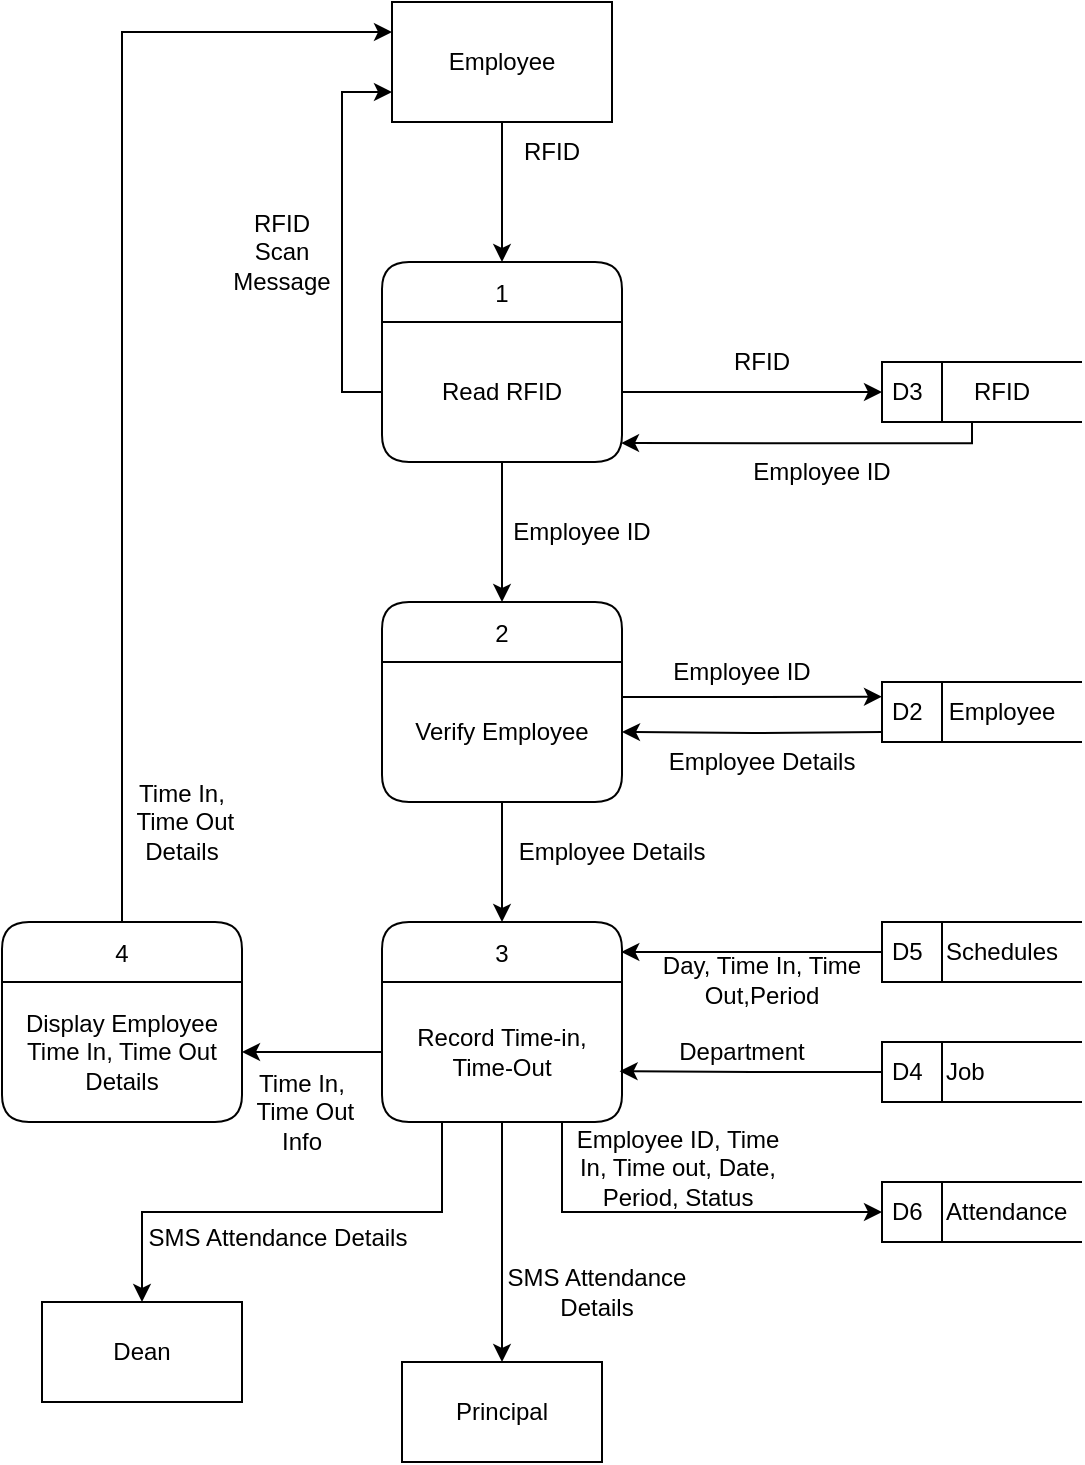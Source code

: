 <mxfile version="24.4.0" type="device">
  <diagram name="Page-1" id="wP7TjziPN8SRsajF3Nr2">
    <mxGraphModel dx="880" dy="532" grid="1" gridSize="10" guides="1" tooltips="1" connect="1" arrows="1" fold="1" page="1" pageScale="1" pageWidth="1100" pageHeight="850" math="0" shadow="0">
      <root>
        <mxCell id="0" />
        <mxCell id="1" parent="0" />
        <mxCell id="U69fvWwtTnnsviivQkim-1" value="RFID" style="text;html=1;align=center;verticalAlign=middle;whiteSpace=wrap;rounded=0;" parent="1" vertex="1">
          <mxGeometry x="445" y="100" width="60" height="30" as="geometry" />
        </mxCell>
        <mxCell id="U69fvWwtTnnsviivQkim-3" value="1" style="swimlane;fontStyle=0;childLayout=stackLayout;horizontal=1;startSize=30;fillColor=#ffffff;horizontalStack=0;resizeParent=1;resizeParentMax=0;resizeLast=0;collapsible=0;marginBottom=0;swimlaneFillColor=#ffffff;rounded=1;" parent="1" vertex="1">
          <mxGeometry x="390" y="170" width="120" height="100" as="geometry" />
        </mxCell>
        <mxCell id="U69fvWwtTnnsviivQkim-2" value="Read RFID" style="text;html=1;align=center;verticalAlign=middle;whiteSpace=wrap;rounded=0;" parent="U69fvWwtTnnsviivQkim-3" vertex="1">
          <mxGeometry y="30" width="120" height="70" as="geometry" />
        </mxCell>
        <mxCell id="U69fvWwtTnnsviivQkim-5" style="edgeStyle=orthogonalEdgeStyle;rounded=0;orthogonalLoop=1;jettySize=auto;html=1;entryX=0.5;entryY=0;entryDx=0;entryDy=0;" parent="1" source="U69fvWwtTnnsviivQkim-4" target="U69fvWwtTnnsviivQkim-3" edge="1">
          <mxGeometry relative="1" as="geometry" />
        </mxCell>
        <mxCell id="U69fvWwtTnnsviivQkim-4" value="Employee" style="html=1;dashed=0;whiteSpace=wrap;" parent="1" vertex="1">
          <mxGeometry x="395" y="40" width="110" height="60" as="geometry" />
        </mxCell>
        <mxCell id="U69fvWwtTnnsviivQkim-6" value="D3" style="html=1;dashed=0;whiteSpace=wrap;shape=mxgraph.dfd.dataStoreID;align=left;spacingLeft=3;points=[[0,0],[0.5,0],[1,0],[0,0.5],[1,0.5],[0,1],[0.5,1],[1,1]];" parent="1" vertex="1">
          <mxGeometry x="640" y="220" width="100" height="30" as="geometry" />
        </mxCell>
        <mxCell id="U69fvWwtTnnsviivQkim-10" style="edgeStyle=orthogonalEdgeStyle;rounded=0;orthogonalLoop=1;jettySize=auto;html=1;exitX=0.25;exitY=1;exitDx=0;exitDy=0;entryX=0.996;entryY=0.865;entryDx=0;entryDy=0;entryPerimeter=0;" parent="1" source="U69fvWwtTnnsviivQkim-7" target="U69fvWwtTnnsviivQkim-2" edge="1">
          <mxGeometry relative="1" as="geometry">
            <mxPoint x="530" y="260" as="targetPoint" />
            <Array as="points">
              <mxPoint x="685" y="261" />
            </Array>
          </mxGeometry>
        </mxCell>
        <mxCell id="U69fvWwtTnnsviivQkim-7" value="RFID" style="text;html=1;align=center;verticalAlign=middle;whiteSpace=wrap;rounded=0;" parent="1" vertex="1">
          <mxGeometry x="670" y="220" width="60" height="30" as="geometry" />
        </mxCell>
        <mxCell id="U69fvWwtTnnsviivQkim-8" style="edgeStyle=orthogonalEdgeStyle;rounded=0;orthogonalLoop=1;jettySize=auto;html=1;exitX=1;exitY=0.5;exitDx=0;exitDy=0;entryX=0;entryY=0.5;entryDx=0;entryDy=0;" parent="1" source="U69fvWwtTnnsviivQkim-2" target="U69fvWwtTnnsviivQkim-6" edge="1">
          <mxGeometry relative="1" as="geometry" />
        </mxCell>
        <mxCell id="U69fvWwtTnnsviivQkim-9" value="RFID" style="text;html=1;align=center;verticalAlign=middle;whiteSpace=wrap;rounded=0;" parent="1" vertex="1">
          <mxGeometry x="520" y="207.5" width="120" height="25" as="geometry" />
        </mxCell>
        <mxCell id="U69fvWwtTnnsviivQkim-11" style="edgeStyle=orthogonalEdgeStyle;rounded=0;orthogonalLoop=1;jettySize=auto;html=1;entryX=0;entryY=0.75;entryDx=0;entryDy=0;" parent="1" source="U69fvWwtTnnsviivQkim-2" target="U69fvWwtTnnsviivQkim-4" edge="1">
          <mxGeometry relative="1" as="geometry">
            <Array as="points">
              <mxPoint x="370" y="235" />
              <mxPoint x="370" y="85" />
            </Array>
          </mxGeometry>
        </mxCell>
        <mxCell id="U69fvWwtTnnsviivQkim-12" value="RFID Scan Message" style="text;html=1;align=center;verticalAlign=middle;whiteSpace=wrap;rounded=0;" parent="1" vertex="1">
          <mxGeometry x="310" y="140" width="60" height="50" as="geometry" />
        </mxCell>
        <mxCell id="U69fvWwtTnnsviivQkim-14" value="2" style="swimlane;fontStyle=0;childLayout=stackLayout;horizontal=1;startSize=30;fillColor=#ffffff;horizontalStack=0;resizeParent=1;resizeParentMax=0;resizeLast=0;collapsible=0;marginBottom=0;swimlaneFillColor=#ffffff;rounded=1;" parent="1" vertex="1">
          <mxGeometry x="390" y="340" width="120" height="100" as="geometry" />
        </mxCell>
        <mxCell id="U69fvWwtTnnsviivQkim-16" value="Verify Employee" style="text;html=1;align=center;verticalAlign=middle;whiteSpace=wrap;rounded=0;" parent="U69fvWwtTnnsviivQkim-14" vertex="1">
          <mxGeometry y="30" width="120" height="70" as="geometry" />
        </mxCell>
        <mxCell id="U69fvWwtTnnsviivQkim-17" style="edgeStyle=orthogonalEdgeStyle;rounded=0;orthogonalLoop=1;jettySize=auto;html=1;entryX=0.5;entryY=0;entryDx=0;entryDy=0;" parent="1" source="U69fvWwtTnnsviivQkim-2" target="U69fvWwtTnnsviivQkim-14" edge="1">
          <mxGeometry relative="1" as="geometry" />
        </mxCell>
        <mxCell id="U69fvWwtTnnsviivQkim-19" value="D2" style="html=1;dashed=0;whiteSpace=wrap;shape=mxgraph.dfd.dataStoreID;align=left;spacingLeft=3;points=[[0,0],[0.5,0],[1,0],[0,0.5],[1,0.5],[0,1],[0.5,1],[1,1]];" parent="1" vertex="1">
          <mxGeometry x="640" y="380" width="100" height="30" as="geometry" />
        </mxCell>
        <mxCell id="U69fvWwtTnnsviivQkim-20" value="Employee" style="text;html=1;align=center;verticalAlign=middle;whiteSpace=wrap;rounded=0;" parent="1" vertex="1">
          <mxGeometry x="670" y="380" width="60" height="30" as="geometry" />
        </mxCell>
        <mxCell id="U69fvWwtTnnsviivQkim-22" style="edgeStyle=orthogonalEdgeStyle;rounded=0;orthogonalLoop=1;jettySize=auto;html=1;exitX=1;exitY=0.25;exitDx=0;exitDy=0;entryX=0;entryY=0.245;entryDx=0;entryDy=0;entryPerimeter=0;" parent="1" source="U69fvWwtTnnsviivQkim-16" target="U69fvWwtTnnsviivQkim-19" edge="1">
          <mxGeometry relative="1" as="geometry">
            <mxPoint x="620" y="387.355" as="targetPoint" />
          </mxGeometry>
        </mxCell>
        <mxCell id="U69fvWwtTnnsviivQkim-23" value="Employee ID" style="text;html=1;align=center;verticalAlign=middle;whiteSpace=wrap;rounded=0;" parent="1" vertex="1">
          <mxGeometry x="510" y="360" width="120" height="30" as="geometry" />
        </mxCell>
        <mxCell id="U69fvWwtTnnsviivQkim-24" value="Employee ID" style="text;html=1;align=center;verticalAlign=middle;whiteSpace=wrap;rounded=0;" parent="1" vertex="1">
          <mxGeometry x="430" y="290" width="120" height="30" as="geometry" />
        </mxCell>
        <mxCell id="U69fvWwtTnnsviivQkim-25" style="edgeStyle=orthogonalEdgeStyle;rounded=0;orthogonalLoop=1;jettySize=auto;html=1;entryX=1;entryY=0.5;entryDx=0;entryDy=0;" parent="1" target="U69fvWwtTnnsviivQkim-16" edge="1">
          <mxGeometry relative="1" as="geometry">
            <mxPoint x="640" y="405" as="sourcePoint" />
            <mxPoint x="520" y="405" as="targetPoint" />
            <Array as="points" />
          </mxGeometry>
        </mxCell>
        <mxCell id="U69fvWwtTnnsviivQkim-26" value="Employee ID" style="text;html=1;align=center;verticalAlign=middle;whiteSpace=wrap;rounded=0;" parent="1" vertex="1">
          <mxGeometry x="550" y="260" width="120" height="30" as="geometry" />
        </mxCell>
        <mxCell id="U69fvWwtTnnsviivQkim-28" value="3" style="swimlane;fontStyle=0;childLayout=stackLayout;horizontal=1;startSize=30;fillColor=#ffffff;horizontalStack=0;resizeParent=1;resizeParentMax=0;resizeLast=0;collapsible=0;marginBottom=0;swimlaneFillColor=#ffffff;rounded=1;" parent="1" vertex="1">
          <mxGeometry x="390" y="500" width="120" height="100" as="geometry" />
        </mxCell>
        <mxCell id="U69fvWwtTnnsviivQkim-29" value="Record Time-in, Time-Out" style="text;html=1;align=center;verticalAlign=middle;whiteSpace=wrap;rounded=0;" parent="U69fvWwtTnnsviivQkim-28" vertex="1">
          <mxGeometry y="30" width="120" height="70" as="geometry" />
        </mxCell>
        <mxCell id="U69fvWwtTnnsviivQkim-30" style="edgeStyle=orthogonalEdgeStyle;rounded=0;orthogonalLoop=1;jettySize=auto;html=1;entryX=0.5;entryY=0;entryDx=0;entryDy=0;" parent="1" source="U69fvWwtTnnsviivQkim-16" target="U69fvWwtTnnsviivQkim-28" edge="1">
          <mxGeometry relative="1" as="geometry" />
        </mxCell>
        <mxCell id="U69fvWwtTnnsviivQkim-31" value="Employee Details" style="text;html=1;align=center;verticalAlign=middle;whiteSpace=wrap;rounded=0;" parent="1" vertex="1">
          <mxGeometry x="445" y="450" width="120" height="30" as="geometry" />
        </mxCell>
        <mxCell id="U69fvWwtTnnsviivQkim-32" value="D5" style="html=1;dashed=0;whiteSpace=wrap;shape=mxgraph.dfd.dataStoreID;align=left;spacingLeft=3;points=[[0,0],[0.5,0],[1,0],[0,0.5],[1,0.5],[0,1],[0.5,1],[1,1]];" parent="1" vertex="1">
          <mxGeometry x="640" y="500" width="100" height="30" as="geometry" />
        </mxCell>
        <mxCell id="U69fvWwtTnnsviivQkim-33" value="Schedules" style="text;html=1;align=center;verticalAlign=middle;whiteSpace=wrap;rounded=0;" parent="1" vertex="1">
          <mxGeometry x="670" y="500" width="60" height="30" as="geometry" />
        </mxCell>
        <mxCell id="U69fvWwtTnnsviivQkim-34" style="edgeStyle=orthogonalEdgeStyle;rounded=0;orthogonalLoop=1;jettySize=auto;html=1;exitX=0;exitY=0.5;exitDx=0;exitDy=0;entryX=0.997;entryY=0.15;entryDx=0;entryDy=0;entryPerimeter=0;" parent="1" source="U69fvWwtTnnsviivQkim-32" target="U69fvWwtTnnsviivQkim-28" edge="1">
          <mxGeometry relative="1" as="geometry" />
        </mxCell>
        <mxCell id="U69fvWwtTnnsviivQkim-35" value="Day, Time In, Time Out,Period" style="text;html=1;align=center;verticalAlign=middle;whiteSpace=wrap;rounded=0;" parent="1" vertex="1">
          <mxGeometry x="510" y="514" width="140" height="30" as="geometry" />
        </mxCell>
        <mxCell id="U69fvWwtTnnsviivQkim-37" value="D4" style="html=1;dashed=0;whiteSpace=wrap;shape=mxgraph.dfd.dataStoreID;align=left;spacingLeft=3;points=[[0,0],[0.5,0],[1,0],[0,0.5],[1,0.5],[0,1],[0.5,1],[1,1]];" parent="1" vertex="1">
          <mxGeometry x="640" y="560" width="100" height="30" as="geometry" />
        </mxCell>
        <mxCell id="U69fvWwtTnnsviivQkim-38" value="Job" style="text;html=1;align=left;verticalAlign=middle;whiteSpace=wrap;rounded=0;" parent="1" vertex="1">
          <mxGeometry x="670" y="560" width="60" height="30" as="geometry" />
        </mxCell>
        <mxCell id="U69fvWwtTnnsviivQkim-39" style="edgeStyle=orthogonalEdgeStyle;rounded=0;orthogonalLoop=1;jettySize=auto;html=1;entryX=0.99;entryY=0.637;entryDx=0;entryDy=0;entryPerimeter=0;" parent="1" source="U69fvWwtTnnsviivQkim-37" target="U69fvWwtTnnsviivQkim-29" edge="1">
          <mxGeometry relative="1" as="geometry" />
        </mxCell>
        <mxCell id="U69fvWwtTnnsviivQkim-40" value="Department" style="text;html=1;align=center;verticalAlign=middle;whiteSpace=wrap;rounded=0;" parent="1" vertex="1">
          <mxGeometry x="510" y="550" width="120" height="30" as="geometry" />
        </mxCell>
        <mxCell id="U69fvWwtTnnsviivQkim-42" value="D6" style="html=1;dashed=0;whiteSpace=wrap;shape=mxgraph.dfd.dataStoreID;align=left;spacingLeft=3;points=[[0,0],[0.5,0],[1,0],[0,0.5],[1,0.5],[0,1],[0.5,1],[1,1]];" parent="1" vertex="1">
          <mxGeometry x="640" y="630" width="100" height="30" as="geometry" />
        </mxCell>
        <mxCell id="U69fvWwtTnnsviivQkim-43" value="Attendance" style="text;html=1;align=left;verticalAlign=middle;whiteSpace=wrap;rounded=0;" parent="1" vertex="1">
          <mxGeometry x="670" y="630" width="60" height="30" as="geometry" />
        </mxCell>
        <mxCell id="U69fvWwtTnnsviivQkim-44" style="edgeStyle=orthogonalEdgeStyle;rounded=0;orthogonalLoop=1;jettySize=auto;html=1;exitX=0.75;exitY=1;exitDx=0;exitDy=0;entryX=0;entryY=0.5;entryDx=0;entryDy=0;" parent="1" source="U69fvWwtTnnsviivQkim-29" target="U69fvWwtTnnsviivQkim-42" edge="1">
          <mxGeometry relative="1" as="geometry" />
        </mxCell>
        <mxCell id="U69fvWwtTnnsviivQkim-45" value="Employee ID, Time In, Time out, Date, Period, Status" style="text;html=1;align=center;verticalAlign=middle;whiteSpace=wrap;rounded=0;" parent="1" vertex="1">
          <mxGeometry x="478" y="608" width="120" height="30" as="geometry" />
        </mxCell>
        <mxCell id="U69fvWwtTnnsviivQkim-61" style="edgeStyle=orthogonalEdgeStyle;rounded=0;orthogonalLoop=1;jettySize=auto;html=1;entryX=0;entryY=0.25;entryDx=0;entryDy=0;" parent="1" source="U69fvWwtTnnsviivQkim-47" target="U69fvWwtTnnsviivQkim-4" edge="1">
          <mxGeometry relative="1" as="geometry">
            <Array as="points">
              <mxPoint x="260" y="55" />
            </Array>
          </mxGeometry>
        </mxCell>
        <mxCell id="U69fvWwtTnnsviivQkim-47" value="4" style="swimlane;fontStyle=0;childLayout=stackLayout;horizontal=1;startSize=30;fillColor=#ffffff;horizontalStack=0;resizeParent=1;resizeParentMax=0;resizeLast=0;collapsible=0;marginBottom=0;swimlaneFillColor=#ffffff;rounded=1;" parent="1" vertex="1">
          <mxGeometry x="200" y="500" width="120" height="100" as="geometry" />
        </mxCell>
        <mxCell id="U69fvWwtTnnsviivQkim-48" value="Display Employee Time In, Time Out Details" style="text;html=1;align=center;verticalAlign=middle;whiteSpace=wrap;rounded=0;" parent="U69fvWwtTnnsviivQkim-47" vertex="1">
          <mxGeometry y="30" width="120" height="70" as="geometry" />
        </mxCell>
        <mxCell id="U69fvWwtTnnsviivQkim-50" value="Time In,&lt;div&gt;&amp;nbsp;Time Out&lt;/div&gt;&lt;div&gt;Info&lt;/div&gt;" style="text;html=1;align=center;verticalAlign=middle;whiteSpace=wrap;rounded=0;" parent="1" vertex="1">
          <mxGeometry x="290" y="570" width="120" height="50" as="geometry" />
        </mxCell>
        <mxCell id="U69fvWwtTnnsviivQkim-52" value="Time In,&lt;div&gt;&amp;nbsp;Time Out&lt;/div&gt;&lt;div&gt;Details&lt;/div&gt;" style="text;html=1;align=center;verticalAlign=middle;whiteSpace=wrap;rounded=0;" parent="1" vertex="1">
          <mxGeometry x="230" y="425" width="120" height="50" as="geometry" />
        </mxCell>
        <mxCell id="U69fvWwtTnnsviivQkim-53" style="edgeStyle=orthogonalEdgeStyle;rounded=0;orthogonalLoop=1;jettySize=auto;html=1;entryX=1;entryY=0.5;entryDx=0;entryDy=0;" parent="1" source="U69fvWwtTnnsviivQkim-29" target="U69fvWwtTnnsviivQkim-48" edge="1">
          <mxGeometry relative="1" as="geometry" />
        </mxCell>
        <mxCell id="U69fvWwtTnnsviivQkim-56" value="Dean" style="html=1;dashed=0;whiteSpace=wrap;" parent="1" vertex="1">
          <mxGeometry x="220.0" y="690" width="100" height="50" as="geometry" />
        </mxCell>
        <mxCell id="U69fvWwtTnnsviivQkim-55" style="edgeStyle=orthogonalEdgeStyle;rounded=0;orthogonalLoop=1;jettySize=auto;html=1;exitX=0.25;exitY=1;exitDx=0;exitDy=0;" parent="1" source="U69fvWwtTnnsviivQkim-29" target="U69fvWwtTnnsviivQkim-56" edge="1">
          <mxGeometry relative="1" as="geometry">
            <mxPoint x="250.0" y="680" as="targetPoint" />
          </mxGeometry>
        </mxCell>
        <mxCell id="U69fvWwtTnnsviivQkim-57" value="Principal" style="html=1;dashed=0;whiteSpace=wrap;" parent="1" vertex="1">
          <mxGeometry x="400.0" y="720" width="100" height="50" as="geometry" />
        </mxCell>
        <mxCell id="U69fvWwtTnnsviivQkim-58" style="edgeStyle=orthogonalEdgeStyle;rounded=0;orthogonalLoop=1;jettySize=auto;html=1;entryX=0.5;entryY=0;entryDx=0;entryDy=0;" parent="1" source="U69fvWwtTnnsviivQkim-29" target="U69fvWwtTnnsviivQkim-57" edge="1">
          <mxGeometry relative="1" as="geometry">
            <mxPoint x="450" y="680" as="targetPoint" />
          </mxGeometry>
        </mxCell>
        <mxCell id="U69fvWwtTnnsviivQkim-59" value="SMS Attendance Details" style="text;html=1;align=center;verticalAlign=middle;whiteSpace=wrap;rounded=0;" parent="1" vertex="1">
          <mxGeometry x="263" y="643" width="150" height="30" as="geometry" />
        </mxCell>
        <mxCell id="U69fvWwtTnnsviivQkim-60" value="SMS Attendance Details" style="text;html=1;align=center;verticalAlign=middle;whiteSpace=wrap;rounded=0;" parent="1" vertex="1">
          <mxGeometry x="445" y="670" width="105" height="30" as="geometry" />
        </mxCell>
        <mxCell id="UshsSgajavCxe2v9t7DB-1" value="Employee Details" style="text;html=1;align=center;verticalAlign=middle;whiteSpace=wrap;rounded=0;" parent="1" vertex="1">
          <mxGeometry x="520" y="410" width="120" height="20" as="geometry" />
        </mxCell>
      </root>
    </mxGraphModel>
  </diagram>
</mxfile>
